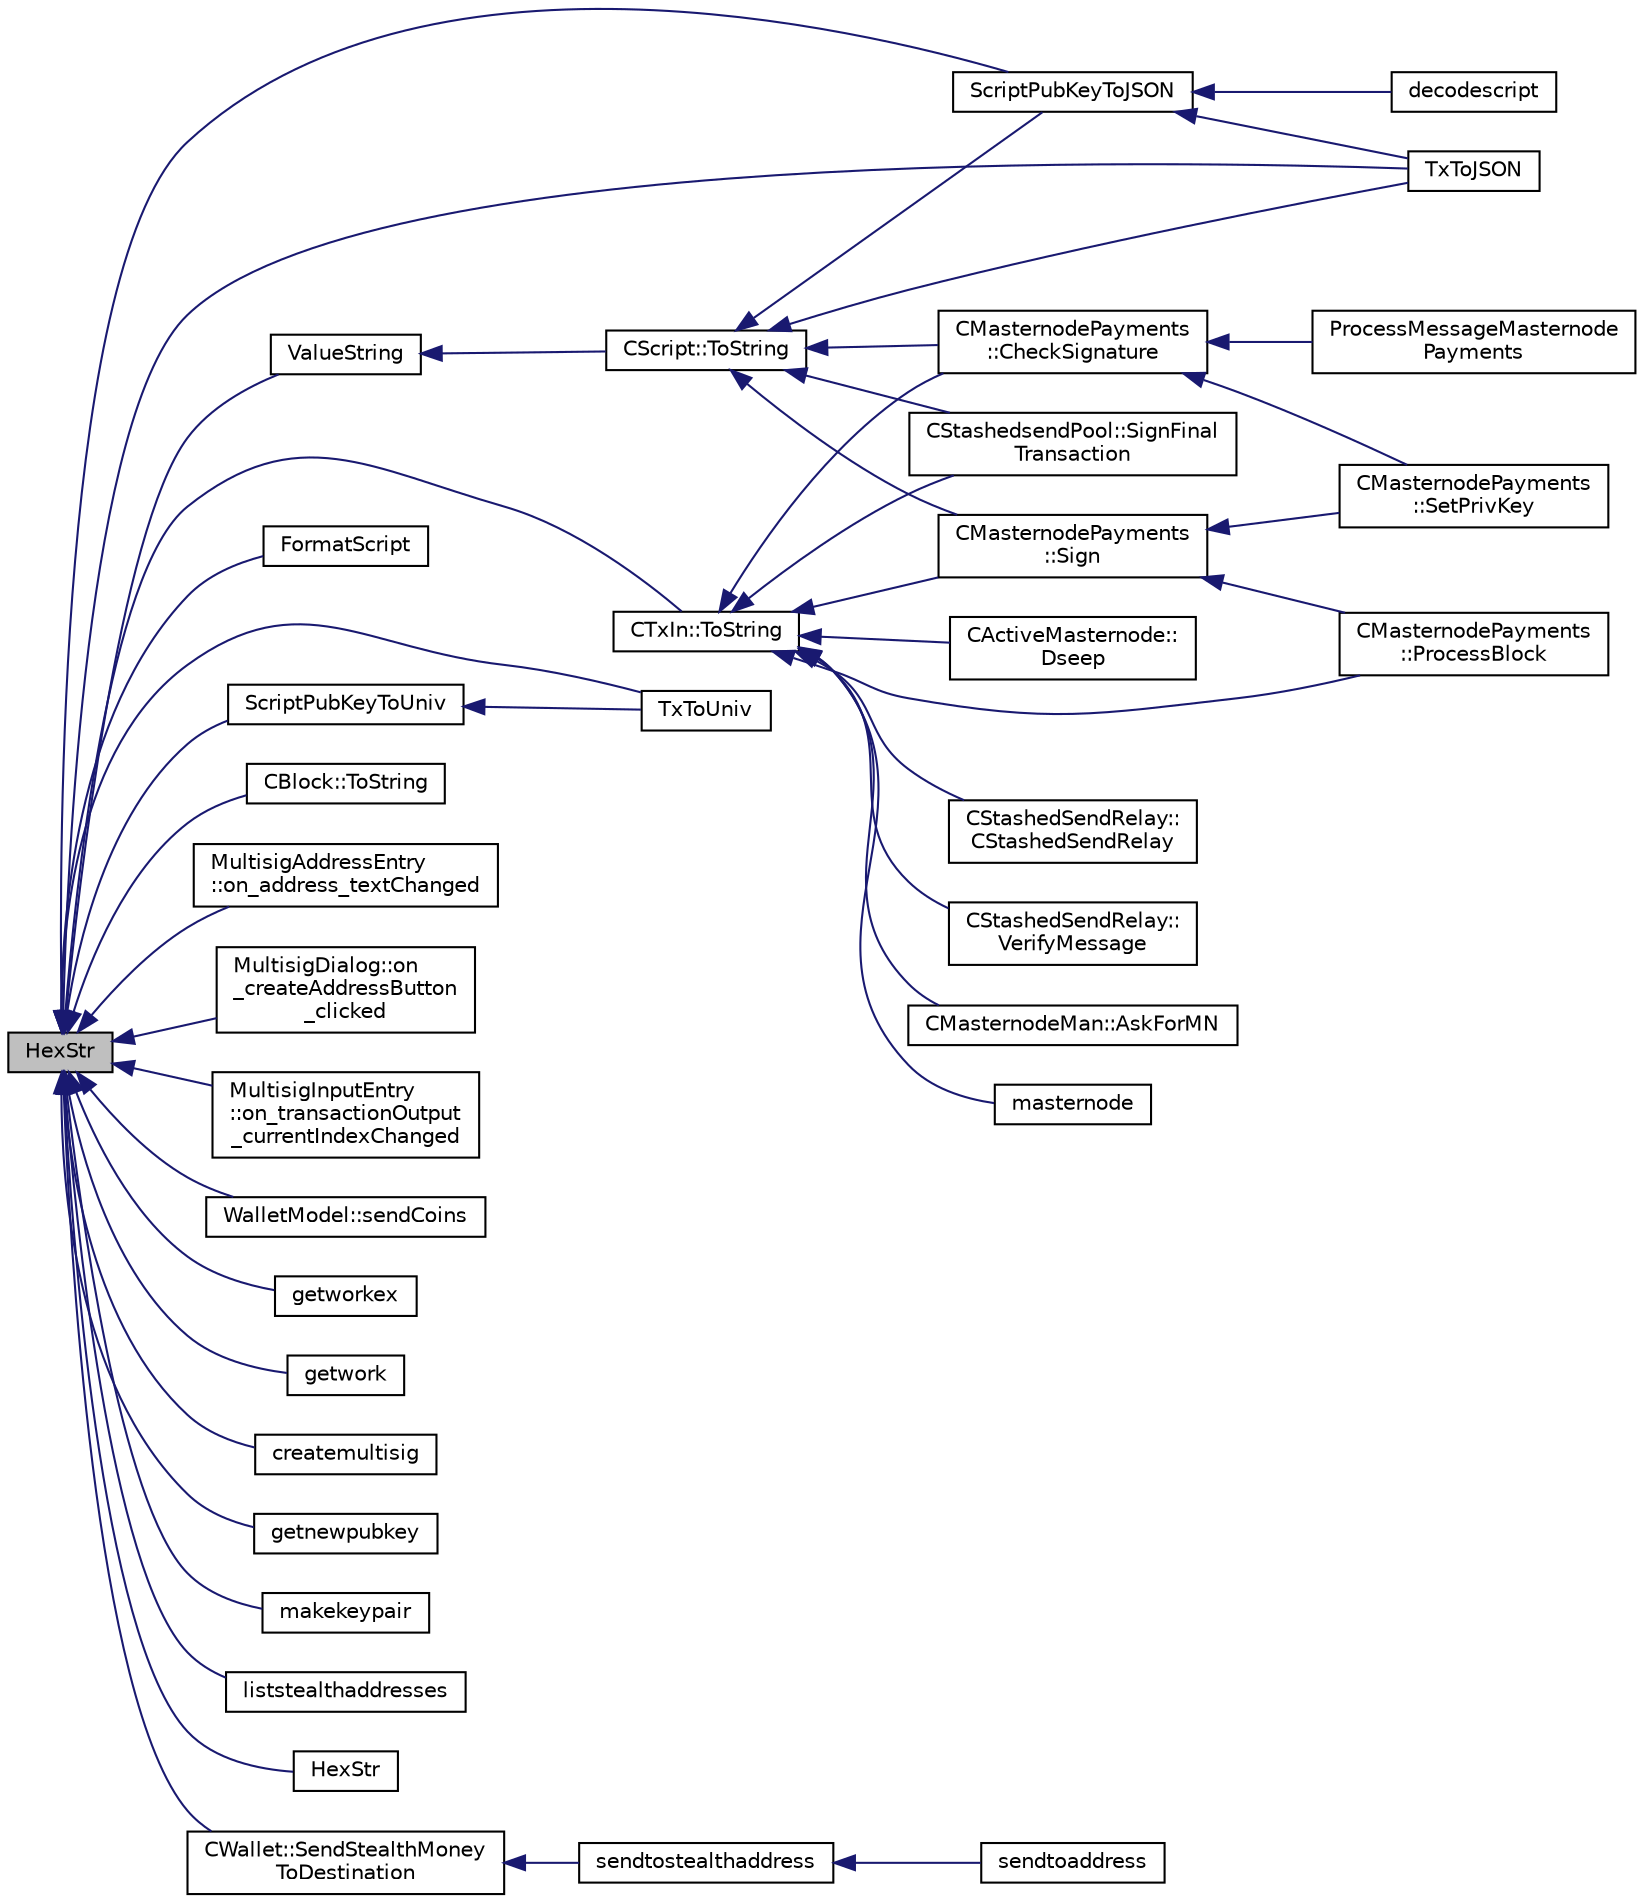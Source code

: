 digraph "HexStr"
{
  edge [fontname="Helvetica",fontsize="10",labelfontname="Helvetica",labelfontsize="10"];
  node [fontname="Helvetica",fontsize="10",shape=record];
  rankdir="LR";
  Node936 [label="HexStr",height=0.2,width=0.4,color="black", fillcolor="grey75", style="filled", fontcolor="black"];
  Node936 -> Node937 [dir="back",color="midnightblue",fontsize="10",style="solid",fontname="Helvetica"];
  Node937 [label="CTxIn::ToString",height=0.2,width=0.4,color="black", fillcolor="white", style="filled",URL="$de/da8/class_c_tx_in.html#a9f3dcba8a979ca7007448f8ad1d3c4c1"];
  Node937 -> Node938 [dir="back",color="midnightblue",fontsize="10",style="solid",fontname="Helvetica"];
  Node938 [label="CActiveMasternode::\lDseep",height=0.2,width=0.4,color="black", fillcolor="white", style="filled",URL="$d9/d29/class_c_active_masternode.html#aa14a1a9611f6b73cc3e860cda75de88c"];
  Node937 -> Node939 [dir="back",color="midnightblue",fontsize="10",style="solid",fontname="Helvetica"];
  Node939 [label="CMasternodePayments\l::CheckSignature",height=0.2,width=0.4,color="black", fillcolor="white", style="filled",URL="$dc/d9a/class_c_masternode_payments.html#a2ca2af0178969784235c7917b226af32"];
  Node939 -> Node940 [dir="back",color="midnightblue",fontsize="10",style="solid",fontname="Helvetica"];
  Node940 [label="ProcessMessageMasternode\lPayments",height=0.2,width=0.4,color="black", fillcolor="white", style="filled",URL="$dc/d20/masternode-payments_8h.html#a8c28fb440d8031543d1de309e34c40f2"];
  Node939 -> Node941 [dir="back",color="midnightblue",fontsize="10",style="solid",fontname="Helvetica"];
  Node941 [label="CMasternodePayments\l::SetPrivKey",height=0.2,width=0.4,color="black", fillcolor="white", style="filled",URL="$dc/d9a/class_c_masternode_payments.html#a525bcafd8d00b58a3e05a848ef493603"];
  Node937 -> Node942 [dir="back",color="midnightblue",fontsize="10",style="solid",fontname="Helvetica"];
  Node942 [label="CMasternodePayments\l::Sign",height=0.2,width=0.4,color="black", fillcolor="white", style="filled",URL="$dc/d9a/class_c_masternode_payments.html#a7d04afdf936b8de605ab6f478c7fad51"];
  Node942 -> Node943 [dir="back",color="midnightblue",fontsize="10",style="solid",fontname="Helvetica"];
  Node943 [label="CMasternodePayments\l::ProcessBlock",height=0.2,width=0.4,color="black", fillcolor="white", style="filled",URL="$dc/d9a/class_c_masternode_payments.html#aa23dfbc148f10f601e9771bfcffea441"];
  Node942 -> Node941 [dir="back",color="midnightblue",fontsize="10",style="solid",fontname="Helvetica"];
  Node937 -> Node943 [dir="back",color="midnightblue",fontsize="10",style="solid",fontname="Helvetica"];
  Node937 -> Node944 [dir="back",color="midnightblue",fontsize="10",style="solid",fontname="Helvetica"];
  Node944 [label="CMasternodeMan::AskForMN",height=0.2,width=0.4,color="black", fillcolor="white", style="filled",URL="$dc/d6b/class_c_masternode_man.html#ae4de44493ba42d53b9c3e7fba18c0f09",tooltip="Ask (source) node for mnb. "];
  Node937 -> Node945 [dir="back",color="midnightblue",fontsize="10",style="solid",fontname="Helvetica"];
  Node945 [label="masternode",height=0.2,width=0.4,color="black", fillcolor="white", style="filled",URL="$d5/d6b/rpcstashedsend_8cpp.html#a30609e443aeb47c29ed0878d16b1b5e1"];
  Node937 -> Node946 [dir="back",color="midnightblue",fontsize="10",style="solid",fontname="Helvetica"];
  Node946 [label="CStashedSendRelay::\lCStashedSendRelay",height=0.2,width=0.4,color="black", fillcolor="white", style="filled",URL="$d2/d25/class_c_stashed_send_relay.html#ac4f08ff3af1c8730a259abe6dc0972f5"];
  Node937 -> Node947 [dir="back",color="midnightblue",fontsize="10",style="solid",fontname="Helvetica"];
  Node947 [label="CStashedSendRelay::\lVerifyMessage",height=0.2,width=0.4,color="black", fillcolor="white", style="filled",URL="$d2/d25/class_c_stashed_send_relay.html#afbd1e6eeec3e89109d9fcb0d899da517"];
  Node937 -> Node948 [dir="back",color="midnightblue",fontsize="10",style="solid",fontname="Helvetica"];
  Node948 [label="CStashedsendPool::SignFinal\lTransaction",height=0.2,width=0.4,color="black", fillcolor="white", style="filled",URL="$dd/d8a/class_c_stashedsend_pool.html#aa4e76a2c5ccd3fedef74f5e0b12c87f1",tooltip="As a client, check and sign the final transaction. "];
  Node936 -> Node949 [dir="back",color="midnightblue",fontsize="10",style="solid",fontname="Helvetica"];
  Node949 [label="FormatScript",height=0.2,width=0.4,color="black", fillcolor="white", style="filled",URL="$d5/d2e/core__write_8cpp.html#abeb7405bc4dc9fcf98f3659b2e73d514"];
  Node936 -> Node950 [dir="back",color="midnightblue",fontsize="10",style="solid",fontname="Helvetica"];
  Node950 [label="ScriptPubKeyToUniv",height=0.2,width=0.4,color="black", fillcolor="white", style="filled",URL="$d5/d2e/core__write_8cpp.html#a4a51bf7268adbdcd58e7af445ea4db61"];
  Node950 -> Node951 [dir="back",color="midnightblue",fontsize="10",style="solid",fontname="Helvetica"];
  Node951 [label="TxToUniv",height=0.2,width=0.4,color="black", fillcolor="white", style="filled",URL="$d5/d2e/core__write_8cpp.html#aeb901ca565e3df0e3bc0c9863ad8f53a"];
  Node936 -> Node951 [dir="back",color="midnightblue",fontsize="10",style="solid",fontname="Helvetica"];
  Node936 -> Node952 [dir="back",color="midnightblue",fontsize="10",style="solid",fontname="Helvetica"];
  Node952 [label="CBlock::ToString",height=0.2,width=0.4,color="black", fillcolor="white", style="filled",URL="$d3/d51/class_c_block.html#a0e8a98f10831c00ae76b3a831c4804e5"];
  Node936 -> Node953 [dir="back",color="midnightblue",fontsize="10",style="solid",fontname="Helvetica"];
  Node953 [label="MultisigAddressEntry\l::on_address_textChanged",height=0.2,width=0.4,color="black", fillcolor="white", style="filled",URL="$da/d39/class_multisig_address_entry.html#a0a0e76713ced1bab5e59dd81546a7de8"];
  Node936 -> Node954 [dir="back",color="midnightblue",fontsize="10",style="solid",fontname="Helvetica"];
  Node954 [label="MultisigDialog::on\l_createAddressButton\l_clicked",height=0.2,width=0.4,color="black", fillcolor="white", style="filled",URL="$d4/df4/class_multisig_dialog.html#a99a1605980d9bf0a4c2426ead61aa15a"];
  Node936 -> Node955 [dir="back",color="midnightblue",fontsize="10",style="solid",fontname="Helvetica"];
  Node955 [label="MultisigInputEntry\l::on_transactionOutput\l_currentIndexChanged",height=0.2,width=0.4,color="black", fillcolor="white", style="filled",URL="$d9/d3d/class_multisig_input_entry.html#a122ee9305bd98ccb311698169be45941"];
  Node936 -> Node956 [dir="back",color="midnightblue",fontsize="10",style="solid",fontname="Helvetica"];
  Node956 [label="WalletModel::sendCoins",height=0.2,width=0.4,color="black", fillcolor="white", style="filled",URL="$d4/d27/class_wallet_model.html#a053fb3ff2b8b0347f83e6bb591126746"];
  Node936 -> Node957 [dir="back",color="midnightblue",fontsize="10",style="solid",fontname="Helvetica"];
  Node957 [label="getworkex",height=0.2,width=0.4,color="black", fillcolor="white", style="filled",URL="$d4/ddd/rpcmining_8cpp.html#aa40f86dc468a3f2ef4a3bba99e20a069"];
  Node936 -> Node958 [dir="back",color="midnightblue",fontsize="10",style="solid",fontname="Helvetica"];
  Node958 [label="getwork",height=0.2,width=0.4,color="black", fillcolor="white", style="filled",URL="$d4/ddd/rpcmining_8cpp.html#a356be62c93d38267a7da9e1cb644d547"];
  Node936 -> Node959 [dir="back",color="midnightblue",fontsize="10",style="solid",fontname="Helvetica"];
  Node959 [label="ScriptPubKeyToJSON",height=0.2,width=0.4,color="black", fillcolor="white", style="filled",URL="$dc/da8/rpcrawtransaction_8cpp.html#acb6efc0d76394e3858fe7451148069c2"];
  Node959 -> Node960 [dir="back",color="midnightblue",fontsize="10",style="solid",fontname="Helvetica"];
  Node960 [label="TxToJSON",height=0.2,width=0.4,color="black", fillcolor="white", style="filled",URL="$dc/da8/rpcrawtransaction_8cpp.html#a366b04dae2aae86eee356cc85d759268"];
  Node959 -> Node961 [dir="back",color="midnightblue",fontsize="10",style="solid",fontname="Helvetica"];
  Node961 [label="decodescript",height=0.2,width=0.4,color="black", fillcolor="white", style="filled",URL="$dc/da8/rpcrawtransaction_8cpp.html#a342172992e2fa92490e8d83c2e95e87e"];
  Node936 -> Node960 [dir="back",color="midnightblue",fontsize="10",style="solid",fontname="Helvetica"];
  Node936 -> Node962 [dir="back",color="midnightblue",fontsize="10",style="solid",fontname="Helvetica"];
  Node962 [label="createmultisig",height=0.2,width=0.4,color="black", fillcolor="white", style="filled",URL="$df/d1d/rpcwallet_8cpp.html#a10f145bcadd06025abb3b065e2fa7a84"];
  Node936 -> Node963 [dir="back",color="midnightblue",fontsize="10",style="solid",fontname="Helvetica"];
  Node963 [label="getnewpubkey",height=0.2,width=0.4,color="black", fillcolor="white", style="filled",URL="$df/d1d/rpcwallet_8cpp.html#a3f3bb4d519074126a20dd609a6886a72"];
  Node936 -> Node964 [dir="back",color="midnightblue",fontsize="10",style="solid",fontname="Helvetica"];
  Node964 [label="makekeypair",height=0.2,width=0.4,color="black", fillcolor="white", style="filled",URL="$df/d1d/rpcwallet_8cpp.html#a99fe5f539a487e6da84f74ac47ae5ba6"];
  Node936 -> Node965 [dir="back",color="midnightblue",fontsize="10",style="solid",fontname="Helvetica"];
  Node965 [label="liststealthaddresses",height=0.2,width=0.4,color="black", fillcolor="white", style="filled",URL="$df/d1d/rpcwallet_8cpp.html#a122c17b0d58ddd7ba5a7471d0089c1b9"];
  Node936 -> Node966 [dir="back",color="midnightblue",fontsize="10",style="solid",fontname="Helvetica"];
  Node966 [label="ValueString",height=0.2,width=0.4,color="black", fillcolor="white", style="filled",URL="$de/d7f/script_8h.html#ab545c0a3638ba9151370e91fac78f48d"];
  Node966 -> Node967 [dir="back",color="midnightblue",fontsize="10",style="solid",fontname="Helvetica"];
  Node967 [label="CScript::ToString",height=0.2,width=0.4,color="black", fillcolor="white", style="filled",URL="$d9/d4b/class_c_script.html#a75ea7216fa3b083fe7efffe72704c3b7"];
  Node967 -> Node939 [dir="back",color="midnightblue",fontsize="10",style="solid",fontname="Helvetica"];
  Node967 -> Node942 [dir="back",color="midnightblue",fontsize="10",style="solid",fontname="Helvetica"];
  Node967 -> Node959 [dir="back",color="midnightblue",fontsize="10",style="solid",fontname="Helvetica"];
  Node967 -> Node960 [dir="back",color="midnightblue",fontsize="10",style="solid",fontname="Helvetica"];
  Node967 -> Node948 [dir="back",color="midnightblue",fontsize="10",style="solid",fontname="Helvetica"];
  Node936 -> Node968 [dir="back",color="midnightblue",fontsize="10",style="solid",fontname="Helvetica"];
  Node968 [label="HexStr",height=0.2,width=0.4,color="black", fillcolor="white", style="filled",URL="$d8/d3c/util_8h.html#a7efe75f50ba1dbd0183952dd42146a92"];
  Node936 -> Node969 [dir="back",color="midnightblue",fontsize="10",style="solid",fontname="Helvetica"];
  Node969 [label="CWallet::SendStealthMoney\lToDestination",height=0.2,width=0.4,color="black", fillcolor="white", style="filled",URL="$d2/de5/class_c_wallet.html#afce932bf3aa678046ab75eccff004858"];
  Node969 -> Node970 [dir="back",color="midnightblue",fontsize="10",style="solid",fontname="Helvetica"];
  Node970 [label="sendtostealthaddress",height=0.2,width=0.4,color="black", fillcolor="white", style="filled",URL="$df/d1d/rpcwallet_8cpp.html#ad901105908c7eea072067a49643a906e"];
  Node970 -> Node971 [dir="back",color="midnightblue",fontsize="10",style="solid",fontname="Helvetica"];
  Node971 [label="sendtoaddress",height=0.2,width=0.4,color="black", fillcolor="white", style="filled",URL="$df/d1d/rpcwallet_8cpp.html#a134064858f9cfa4775a6ae34cac2b133"];
}

